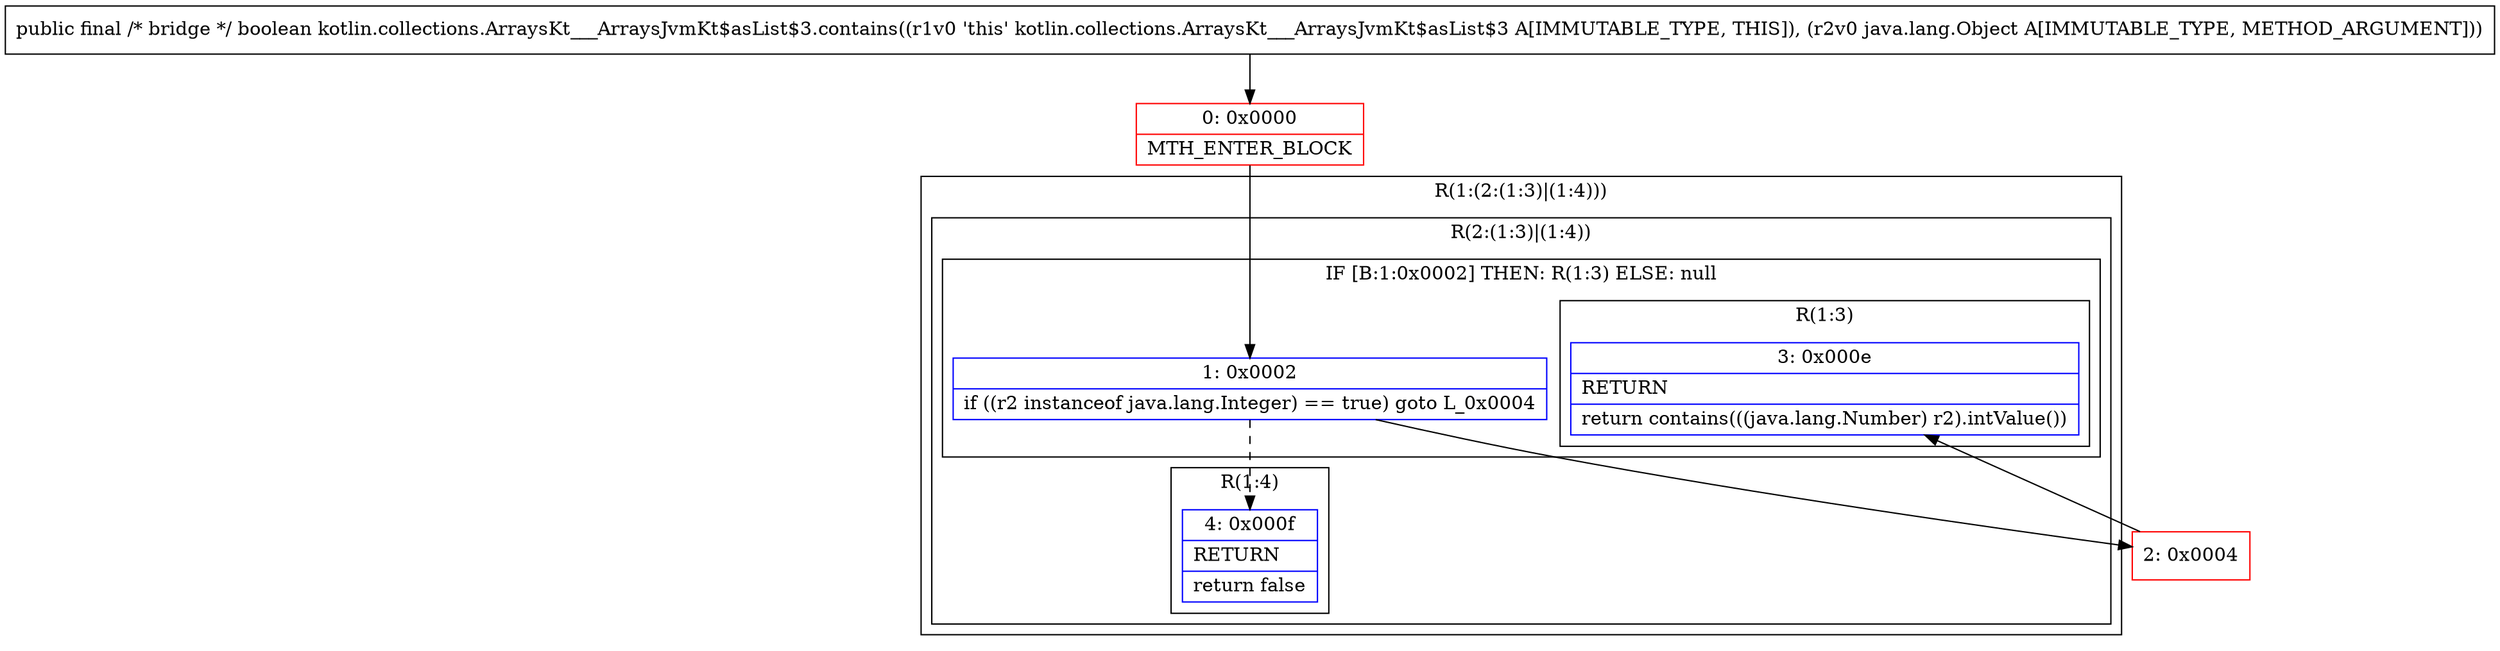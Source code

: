 digraph "CFG forkotlin.collections.ArraysKt___ArraysJvmKt$asList$3.contains(Ljava\/lang\/Object;)Z" {
subgraph cluster_Region_14332085 {
label = "R(1:(2:(1:3)|(1:4)))";
node [shape=record,color=blue];
subgraph cluster_Region_571205586 {
label = "R(2:(1:3)|(1:4))";
node [shape=record,color=blue];
subgraph cluster_IfRegion_293986383 {
label = "IF [B:1:0x0002] THEN: R(1:3) ELSE: null";
node [shape=record,color=blue];
Node_1 [shape=record,label="{1\:\ 0x0002|if ((r2 instanceof java.lang.Integer) == true) goto L_0x0004\l}"];
subgraph cluster_Region_227687556 {
label = "R(1:3)";
node [shape=record,color=blue];
Node_3 [shape=record,label="{3\:\ 0x000e|RETURN\l|return contains(((java.lang.Number) r2).intValue())\l}"];
}
}
subgraph cluster_Region_1477999259 {
label = "R(1:4)";
node [shape=record,color=blue];
Node_4 [shape=record,label="{4\:\ 0x000f|RETURN\l|return false\l}"];
}
}
}
Node_0 [shape=record,color=red,label="{0\:\ 0x0000|MTH_ENTER_BLOCK\l}"];
Node_2 [shape=record,color=red,label="{2\:\ 0x0004}"];
MethodNode[shape=record,label="{public final \/* bridge *\/ boolean kotlin.collections.ArraysKt___ArraysJvmKt$asList$3.contains((r1v0 'this' kotlin.collections.ArraysKt___ArraysJvmKt$asList$3 A[IMMUTABLE_TYPE, THIS]), (r2v0 java.lang.Object A[IMMUTABLE_TYPE, METHOD_ARGUMENT])) }"];
MethodNode -> Node_0;
Node_1 -> Node_2;
Node_1 -> Node_4[style=dashed];
Node_0 -> Node_1;
Node_2 -> Node_3;
}

